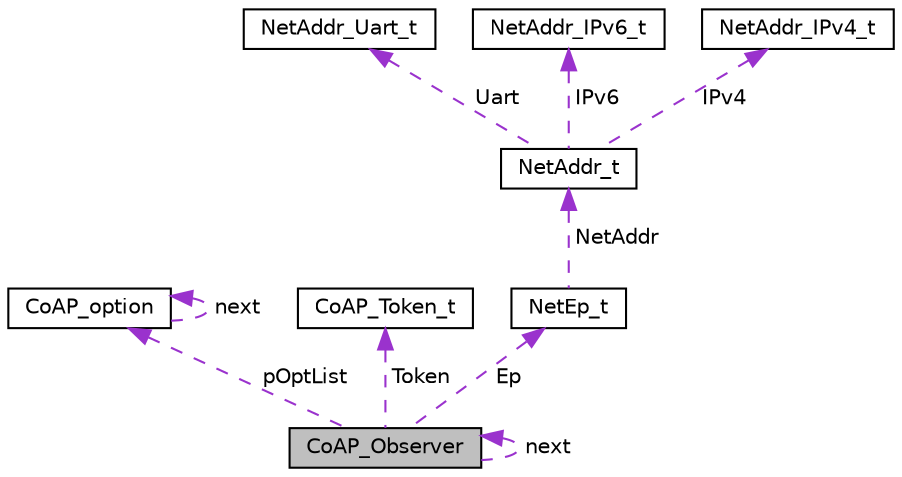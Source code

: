 digraph "CoAP_Observer"
{
 // LATEX_PDF_SIZE
  edge [fontname="Helvetica",fontsize="10",labelfontname="Helvetica",labelfontsize="10"];
  node [fontname="Helvetica",fontsize="10",shape=record];
  Node1 [label="CoAP_Observer",height=0.2,width=0.4,color="black", fillcolor="grey75", style="filled", fontcolor="black",tooltip="Coap Observer."];
  Node1 -> Node1 [dir="back",color="darkorchid3",fontsize="10",style="dashed",label=" next" ,fontname="Helvetica"];
  Node2 -> Node1 [dir="back",color="darkorchid3",fontsize="10",style="dashed",label=" pOptList" ,fontname="Helvetica"];
  Node2 [label="CoAP_option",height=0.2,width=0.4,color="black", fillcolor="white", style="filled",URL="$struct_co_a_p__option.html",tooltip="Coap option."];
  Node2 -> Node2 [dir="back",color="darkorchid3",fontsize="10",style="dashed",label=" next" ,fontname="Helvetica"];
  Node3 -> Node1 [dir="back",color="darkorchid3",fontsize="10",style="dashed",label=" Token" ,fontname="Helvetica"];
  Node3 [label="CoAP_Token_t",height=0.2,width=0.4,color="black", fillcolor="white", style="filled",URL="$struct_co_a_p___token__t.html",tooltip="Coap token."];
  Node4 -> Node1 [dir="back",color="darkorchid3",fontsize="10",style="dashed",label=" Ep" ,fontname="Helvetica"];
  Node4 [label="NetEp_t",height=0.2,width=0.4,color="black", fillcolor="white", style="filled",URL="$struct_net_ep__t.html",tooltip="General network endpoint."];
  Node5 -> Node4 [dir="back",color="darkorchid3",fontsize="10",style="dashed",label=" NetAddr" ,fontname="Helvetica"];
  Node5 [label="NetAddr_t",height=0.2,width=0.4,color="black", fillcolor="white", style="filled",URL="$union_net_addr__t.html",tooltip="General address."];
  Node6 -> Node5 [dir="back",color="darkorchid3",fontsize="10",style="dashed",label=" Uart" ,fontname="Helvetica"];
  Node6 [label="NetAddr_Uart_t",height=0.2,width=0.4,color="black", fillcolor="white", style="filled",URL="$struct_net_addr___uart__t.html",tooltip="UART address."];
  Node7 -> Node5 [dir="back",color="darkorchid3",fontsize="10",style="dashed",label=" IPv6" ,fontname="Helvetica"];
  Node7 [label="NetAddr_IPv6_t",height=0.2,width=0.4,color="black", fillcolor="white", style="filled",URL="$union_net_addr___i_pv6__t.html",tooltip="IPv6 address."];
  Node8 -> Node5 [dir="back",color="darkorchid3",fontsize="10",style="dashed",label=" IPv4" ,fontname="Helvetica"];
  Node8 [label="NetAddr_IPv4_t",height=0.2,width=0.4,color="black", fillcolor="white", style="filled",URL="$union_net_addr___i_pv4__t.html",tooltip="IPv4 address."];
}
